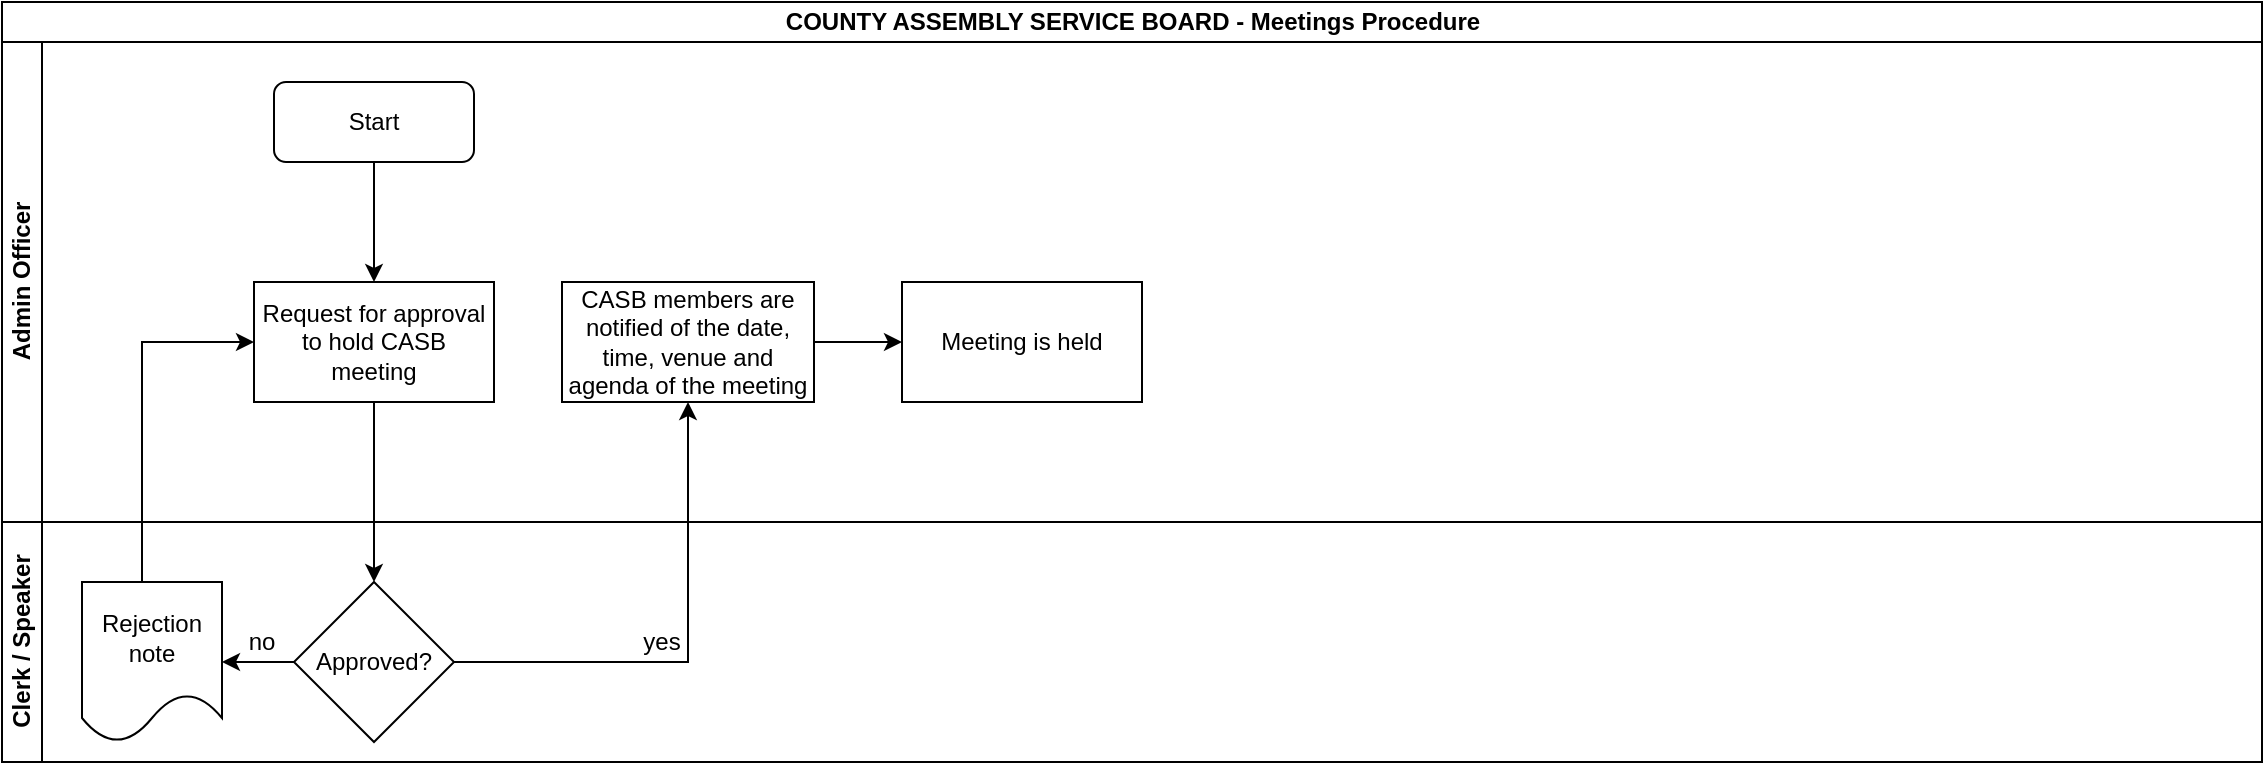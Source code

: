<mxfile version="13.7.7" type="github">
  <diagram id="3Ur64qbI0QYr7bcEWnp0" name="Page-1">
    <mxGraphModel dx="910" dy="487" grid="1" gridSize="10" guides="1" tooltips="1" connect="1" arrows="1" fold="1" page="1" pageScale="1" pageWidth="1169" pageHeight="827" math="0" shadow="0">
      <root>
        <mxCell id="0" />
        <mxCell id="1" parent="0" />
        <mxCell id="WXaYF9KilezGvIFoZw7Z-1" value="COUNTY ASSEMBLY SERVICE BOARD - Meetings Procedure" style="swimlane;html=1;childLayout=stackLayout;resizeParent=1;resizeParentMax=0;horizontal=1;startSize=20;horizontalStack=0;" vertex="1" parent="1">
          <mxGeometry x="20" y="60" width="1130" height="380" as="geometry" />
        </mxCell>
        <mxCell id="WXaYF9KilezGvIFoZw7Z-2" value="Admin Officer" style="swimlane;html=1;startSize=20;horizontal=0;" vertex="1" parent="WXaYF9KilezGvIFoZw7Z-1">
          <mxGeometry y="20" width="1130" height="240" as="geometry" />
        </mxCell>
        <mxCell id="WXaYF9KilezGvIFoZw7Z-5" value="Start" style="rounded=1;whiteSpace=wrap;html=1;" vertex="1" parent="WXaYF9KilezGvIFoZw7Z-2">
          <mxGeometry x="136" y="20" width="100" height="40" as="geometry" />
        </mxCell>
        <mxCell id="WXaYF9KilezGvIFoZw7Z-20" value="Meeting is held" style="whiteSpace=wrap;html=1;rounded=0;" vertex="1" parent="WXaYF9KilezGvIFoZw7Z-2">
          <mxGeometry x="450" y="120" width="120" height="60" as="geometry" />
        </mxCell>
        <mxCell id="WXaYF9KilezGvIFoZw7Z-17" value="CASB members are notified of the date, time, venue and agenda of the meeting" style="whiteSpace=wrap;html=1;rounded=0;" vertex="1" parent="WXaYF9KilezGvIFoZw7Z-2">
          <mxGeometry x="280" y="120" width="126" height="60" as="geometry" />
        </mxCell>
        <mxCell id="WXaYF9KilezGvIFoZw7Z-6" value="Request for approval to hold CASB meeting" style="rounded=0;whiteSpace=wrap;html=1;" vertex="1" parent="WXaYF9KilezGvIFoZw7Z-2">
          <mxGeometry x="126" y="120" width="120" height="60" as="geometry" />
        </mxCell>
        <mxCell id="WXaYF9KilezGvIFoZw7Z-9" value="" style="edgeStyle=orthogonalEdgeStyle;rounded=0;orthogonalLoop=1;jettySize=auto;html=1;entryX=0.5;entryY=0;entryDx=0;entryDy=0;" edge="1" parent="WXaYF9KilezGvIFoZw7Z-2" source="WXaYF9KilezGvIFoZw7Z-5" target="WXaYF9KilezGvIFoZw7Z-6">
          <mxGeometry relative="1" as="geometry">
            <mxPoint x="186" y="130" as="targetPoint" />
          </mxGeometry>
        </mxCell>
        <mxCell id="WXaYF9KilezGvIFoZw7Z-21" value="" style="edgeStyle=orthogonalEdgeStyle;rounded=0;orthogonalLoop=1;jettySize=auto;html=1;" edge="1" parent="WXaYF9KilezGvIFoZw7Z-2" source="WXaYF9KilezGvIFoZw7Z-17" target="WXaYF9KilezGvIFoZw7Z-20">
          <mxGeometry relative="1" as="geometry" />
        </mxCell>
        <mxCell id="WXaYF9KilezGvIFoZw7Z-3" value="Clerk / Speaker" style="swimlane;html=1;startSize=20;horizontal=0;" vertex="1" parent="WXaYF9KilezGvIFoZw7Z-1">
          <mxGeometry y="260" width="1130" height="120" as="geometry" />
        </mxCell>
        <mxCell id="WXaYF9KilezGvIFoZw7Z-16" value="no" style="text;html=1;strokeColor=none;fillColor=none;align=center;verticalAlign=middle;whiteSpace=wrap;rounded=0;" vertex="1" parent="WXaYF9KilezGvIFoZw7Z-3">
          <mxGeometry x="110" y="50" width="40" height="20" as="geometry" />
        </mxCell>
        <mxCell id="WXaYF9KilezGvIFoZw7Z-10" value="Approved?" style="rhombus;whiteSpace=wrap;html=1;rounded=0;" vertex="1" parent="WXaYF9KilezGvIFoZw7Z-3">
          <mxGeometry x="146" y="30" width="80" height="80" as="geometry" />
        </mxCell>
        <mxCell id="WXaYF9KilezGvIFoZw7Z-19" value="yes" style="text;html=1;strokeColor=none;fillColor=none;align=center;verticalAlign=middle;whiteSpace=wrap;rounded=0;" vertex="1" parent="WXaYF9KilezGvIFoZw7Z-3">
          <mxGeometry x="310" y="50" width="40" height="20" as="geometry" />
        </mxCell>
        <mxCell id="WXaYF9KilezGvIFoZw7Z-11" value="" style="edgeStyle=orthogonalEdgeStyle;rounded=0;orthogonalLoop=1;jettySize=auto;html=1;" edge="1" parent="WXaYF9KilezGvIFoZw7Z-1" source="WXaYF9KilezGvIFoZw7Z-6" target="WXaYF9KilezGvIFoZw7Z-10">
          <mxGeometry relative="1" as="geometry" />
        </mxCell>
        <mxCell id="WXaYF9KilezGvIFoZw7Z-18" value="" style="edgeStyle=orthogonalEdgeStyle;rounded=0;orthogonalLoop=1;jettySize=auto;html=1;" edge="1" parent="WXaYF9KilezGvIFoZw7Z-1" source="WXaYF9KilezGvIFoZw7Z-10" target="WXaYF9KilezGvIFoZw7Z-17">
          <mxGeometry relative="1" as="geometry" />
        </mxCell>
        <mxCell id="WXaYF9KilezGvIFoZw7Z-15" value="" style="edgeStyle=orthogonalEdgeStyle;rounded=0;orthogonalLoop=1;jettySize=auto;html=1;entryX=0;entryY=0.5;entryDx=0;entryDy=0;" edge="1" parent="1" source="WXaYF9KilezGvIFoZw7Z-12" target="WXaYF9KilezGvIFoZw7Z-6">
          <mxGeometry relative="1" as="geometry">
            <mxPoint x="95" y="260" as="targetPoint" />
            <Array as="points">
              <mxPoint x="90" y="230" />
            </Array>
          </mxGeometry>
        </mxCell>
        <mxCell id="WXaYF9KilezGvIFoZw7Z-12" value="Rejection note" style="shape=document;whiteSpace=wrap;html=1;boundedLbl=1;rounded=0;" vertex="1" parent="1">
          <mxGeometry x="60" y="350" width="70" height="80" as="geometry" />
        </mxCell>
        <mxCell id="WXaYF9KilezGvIFoZw7Z-13" value="" style="edgeStyle=orthogonalEdgeStyle;rounded=0;orthogonalLoop=1;jettySize=auto;html=1;" edge="1" parent="1" source="WXaYF9KilezGvIFoZw7Z-10" target="WXaYF9KilezGvIFoZw7Z-12">
          <mxGeometry relative="1" as="geometry" />
        </mxCell>
      </root>
    </mxGraphModel>
  </diagram>
</mxfile>
